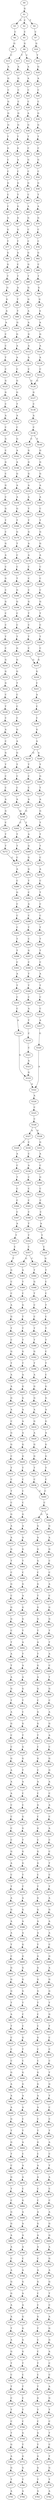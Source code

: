 strict digraph  {
	S0 -> S1 [ label = G ];
	S1 -> S2 [ label = C ];
	S1 -> S3 [ label = G ];
	S1 -> S4 [ label = T ];
	S2 -> S5 [ label = C ];
	S3 -> S6 [ label = C ];
	S4 -> S7 [ label = C ];
	S5 -> S8 [ label = G ];
	S6 -> S9 [ label = G ];
	S7 -> S10 [ label = G ];
	S8 -> S11 [ label = T ];
	S8 -> S12 [ label = C ];
	S9 -> S13 [ label = C ];
	S10 -> S14 [ label = T ];
	S11 -> S15 [ label = A ];
	S12 -> S16 [ label = A ];
	S13 -> S17 [ label = A ];
	S14 -> S18 [ label = G ];
	S15 -> S19 [ label = G ];
	S16 -> S20 [ label = A ];
	S17 -> S21 [ label = G ];
	S18 -> S22 [ label = A ];
	S19 -> S23 [ label = C ];
	S20 -> S24 [ label = C ];
	S21 -> S25 [ label = C ];
	S22 -> S26 [ label = C ];
	S23 -> S27 [ label = C ];
	S24 -> S28 [ label = C ];
	S25 -> S29 [ label = G ];
	S26 -> S30 [ label = C ];
	S27 -> S31 [ label = G ];
	S28 -> S32 [ label = A ];
	S29 -> S33 [ label = G ];
	S30 -> S34 [ label = G ];
	S31 -> S35 [ label = G ];
	S32 -> S36 [ label = G ];
	S33 -> S37 [ label = G ];
	S34 -> S38 [ label = G ];
	S35 -> S39 [ label = T ];
	S36 -> S40 [ label = T ];
	S37 -> S41 [ label = T ];
	S38 -> S42 [ label = T ];
	S39 -> S43 [ label = G ];
	S40 -> S44 [ label = C ];
	S41 -> S45 [ label = G ];
	S42 -> S46 [ label = C ];
	S43 -> S47 [ label = A ];
	S44 -> S48 [ label = G ];
	S45 -> S49 [ label = C ];
	S46 -> S50 [ label = G ];
	S47 -> S51 [ label = C ];
	S48 -> S52 [ label = C ];
	S49 -> S53 [ label = C ];
	S50 -> S54 [ label = C ];
	S51 -> S55 [ label = G ];
	S52 -> S56 [ label = G ];
	S53 -> S57 [ label = G ];
	S54 -> S58 [ label = G ];
	S55 -> S59 [ label = T ];
	S56 -> S60 [ label = C ];
	S57 -> S61 [ label = C ];
	S58 -> S62 [ label = T ];
	S59 -> S63 [ label = G ];
	S60 -> S64 [ label = A ];
	S61 -> S65 [ label = C ];
	S62 -> S66 [ label = A ];
	S63 -> S67 [ label = G ];
	S64 -> S68 [ label = G ];
	S65 -> S69 [ label = G ];
	S66 -> S70 [ label = G ];
	S67 -> S71 [ label = G ];
	S68 -> S72 [ label = C ];
	S69 -> S73 [ label = G ];
	S70 -> S74 [ label = C ];
	S71 -> S75 [ label = T ];
	S72 -> S76 [ label = C ];
	S73 -> S77 [ label = T ];
	S74 -> S78 [ label = C ];
	S75 -> S79 [ label = A ];
	S76 -> S80 [ label = G ];
	S77 -> S81 [ label = G ];
	S78 -> S82 [ label = G ];
	S79 -> S83 [ label = C ];
	S80 -> S84 [ label = G ];
	S81 -> S85 [ label = G ];
	S82 -> S86 [ label = C ];
	S83 -> S87 [ label = T ];
	S84 -> S88 [ label = T ];
	S85 -> S89 [ label = T ];
	S86 -> S90 [ label = T ];
	S87 -> S91 [ label = A ];
	S88 -> S92 [ label = G ];
	S89 -> S93 [ label = G ];
	S90 -> S94 [ label = G ];
	S91 -> S95 [ label = T ];
	S92 -> S96 [ label = G ];
	S93 -> S97 [ label = G ];
	S94 -> S98 [ label = G ];
	S95 -> S99 [ label = T ];
	S96 -> S100 [ label = A ];
	S97 -> S101 [ label = A ];
	S98 -> S102 [ label = A ];
	S99 -> S103 [ label = G ];
	S100 -> S104 [ label = A ];
	S101 -> S105 [ label = A ];
	S102 -> S106 [ label = A ];
	S103 -> S107 [ label = G ];
	S104 -> S108 [ label = G ];
	S105 -> S109 [ label = C ];
	S106 -> S110 [ label = G ];
	S107 -> S111 [ label = A ];
	S108 -> S112 [ label = A ];
	S109 -> S113 [ label = C ];
	S110 -> S114 [ label = A ];
	S111 -> S115 [ label = A ];
	S112 -> S116 [ label = A ];
	S113 -> S117 [ label = T ];
	S114 -> S118 [ label = A ];
	S115 -> S119 [ label = C ];
	S116 -> S120 [ label = C ];
	S117 -> S121 [ label = C ];
	S118 -> S122 [ label = C ];
	S119 -> S123 [ label = G ];
	S120 -> S124 [ label = G ];
	S121 -> S125 [ label = G ];
	S122 -> S124 [ label = G ];
	S123 -> S126 [ label = G ];
	S124 -> S127 [ label = G ];
	S125 -> S128 [ label = G ];
	S126 -> S129 [ label = T ];
	S127 -> S130 [ label = C ];
	S128 -> S131 [ label = C ];
	S129 -> S132 [ label = A ];
	S130 -> S133 [ label = A ];
	S131 -> S134 [ label = A ];
	S132 -> S135 [ label = C ];
	S133 -> S136 [ label = C ];
	S134 -> S137 [ label = C ];
	S135 -> S138 [ label = G ];
	S136 -> S139 [ label = C ];
	S136 -> S140 [ label = T ];
	S137 -> S141 [ label = G ];
	S138 -> S142 [ label = A ];
	S139 -> S143 [ label = G ];
	S140 -> S144 [ label = G ];
	S141 -> S145 [ label = C ];
	S142 -> S146 [ label = A ];
	S143 -> S147 [ label = G ];
	S144 -> S148 [ label = G ];
	S145 -> S149 [ label = G ];
	S146 -> S150 [ label = G ];
	S147 -> S151 [ label = G ];
	S148 -> S152 [ label = G ];
	S149 -> S153 [ label = C ];
	S150 -> S154 [ label = A ];
	S151 -> S155 [ label = A ];
	S152 -> S156 [ label = A ];
	S153 -> S157 [ label = G ];
	S154 -> S158 [ label = A ];
	S155 -> S159 [ label = A ];
	S156 -> S160 [ label = A ];
	S157 -> S161 [ label = C ];
	S158 -> S162 [ label = G ];
	S159 -> S163 [ label = T ];
	S160 -> S164 [ label = C ];
	S161 -> S165 [ label = G ];
	S162 -> S166 [ label = T ];
	S163 -> S167 [ label = T ];
	S164 -> S168 [ label = T ];
	S165 -> S169 [ label = T ];
	S166 -> S170 [ label = G ];
	S167 -> S171 [ label = G ];
	S168 -> S172 [ label = G ];
	S169 -> S173 [ label = C ];
	S170 -> S174 [ label = T ];
	S171 -> S175 [ label = A ];
	S172 -> S176 [ label = G ];
	S173 -> S177 [ label = G ];
	S174 -> S178 [ label = C ];
	S175 -> S179 [ label = A ];
	S176 -> S180 [ label = A ];
	S177 -> S181 [ label = A ];
	S178 -> S182 [ label = C ];
	S179 -> S183 [ label = C ];
	S180 -> S184 [ label = C ];
	S181 -> S185 [ label = C ];
	S182 -> S186 [ label = T ];
	S183 -> S187 [ label = C ];
	S184 -> S188 [ label = C ];
	S185 -> S189 [ label = G ];
	S186 -> S190 [ label = G ];
	S187 -> S191 [ label = C ];
	S188 -> S192 [ label = C ];
	S189 -> S193 [ label = C ];
	S190 -> S194 [ label = G ];
	S191 -> S195 [ label = G ];
	S192 -> S196 [ label = G ];
	S193 -> S197 [ label = G ];
	S194 -> S198 [ label = C ];
	S195 -> S199 [ label = T ];
	S196 -> S200 [ label = T ];
	S197 -> S201 [ label = C ];
	S198 -> S202 [ label = C ];
	S199 -> S203 [ label = C ];
	S200 -> S204 [ label = C ];
	S201 -> S205 [ label = C ];
	S202 -> S206 [ label = T ];
	S203 -> S207 [ label = T ];
	S204 -> S208 [ label = T ];
	S205 -> S209 [ label = T ];
	S206 -> S210 [ label = G ];
	S207 -> S211 [ label = C ];
	S208 -> S212 [ label = C ];
	S209 -> S213 [ label = C ];
	S210 -> S214 [ label = G ];
	S211 -> S215 [ label = G ];
	S212 -> S215 [ label = G ];
	S213 -> S216 [ label = G ];
	S214 -> S217 [ label = G ];
	S215 -> S218 [ label = G ];
	S216 -> S219 [ label = G ];
	S217 -> S220 [ label = T ];
	S218 -> S221 [ label = C ];
	S219 -> S222 [ label = G ];
	S220 -> S223 [ label = C ];
	S221 -> S224 [ label = A ];
	S222 -> S225 [ label = C ];
	S223 -> S226 [ label = C ];
	S224 -> S227 [ label = C ];
	S225 -> S228 [ label = T ];
	S226 -> S229 [ label = C ];
	S227 -> S230 [ label = C ];
	S228 -> S231 [ label = C ];
	S229 -> S232 [ label = G ];
	S230 -> S233 [ label = G ];
	S231 -> S234 [ label = A ];
	S232 -> S235 [ label = A ];
	S233 -> S236 [ label = A ];
	S234 -> S237 [ label = C ];
	S235 -> S238 [ label = G ];
	S236 -> S239 [ label = G ];
	S236 -> S240 [ label = A ];
	S237 -> S241 [ label = G ];
	S238 -> S242 [ label = T ];
	S239 -> S243 [ label = T ];
	S240 -> S244 [ label = T ];
	S241 -> S245 [ label = T ];
	S242 -> S246 [ label = C ];
	S243 -> S247 [ label = C ];
	S244 -> S248 [ label = G ];
	S245 -> S249 [ label = C ];
	S246 -> S250 [ label = C ];
	S247 -> S251 [ label = C ];
	S248 -> S252 [ label = T ];
	S249 -> S253 [ label = C ];
	S250 -> S254 [ label = A ];
	S251 -> S255 [ label = A ];
	S252 -> S256 [ label = A ];
	S253 -> S257 [ label = A ];
	S254 -> S258 [ label = G ];
	S255 -> S258 [ label = G ];
	S256 -> S259 [ label = G ];
	S257 -> S260 [ label = G ];
	S258 -> S261 [ label = T ];
	S258 -> S262 [ label = C ];
	S259 -> S263 [ label = T ];
	S260 -> S264 [ label = C ];
	S261 -> S265 [ label = A ];
	S262 -> S266 [ label = T ];
	S263 -> S267 [ label = T ];
	S264 -> S268 [ label = T ];
	S265 -> S269 [ label = G ];
	S266 -> S270 [ label = T ];
	S267 -> S271 [ label = T ];
	S268 -> S272 [ label = T ];
	S269 -> S273 [ label = G ];
	S270 -> S274 [ label = C ];
	S271 -> S275 [ label = C ];
	S272 -> S274 [ label = C ];
	S273 -> S276 [ label = G ];
	S274 -> S277 [ label = A ];
	S275 -> S278 [ label = A ];
	S276 -> S279 [ label = T ];
	S277 -> S280 [ label = C ];
	S278 -> S281 [ label = C ];
	S279 -> S282 [ label = C ];
	S280 -> S283 [ label = G ];
	S281 -> S284 [ label = T ];
	S282 -> S285 [ label = A ];
	S283 -> S286 [ label = C ];
	S284 -> S287 [ label = C ];
	S285 -> S288 [ label = C ];
	S286 -> S289 [ label = C ];
	S287 -> S290 [ label = C ];
	S288 -> S291 [ label = T ];
	S289 -> S292 [ label = C ];
	S290 -> S293 [ label = T ];
	S291 -> S294 [ label = C ];
	S292 -> S295 [ label = T ];
	S293 -> S296 [ label = T ];
	S294 -> S297 [ label = G ];
	S295 -> S298 [ label = T ];
	S296 -> S299 [ label = T ];
	S297 -> S300 [ label = C ];
	S298 -> S301 [ label = C ];
	S299 -> S302 [ label = C ];
	S300 -> S303 [ label = T ];
	S301 -> S304 [ label = A ];
	S302 -> S305 [ label = A ];
	S303 -> S306 [ label = T ];
	S304 -> S307 [ label = T ];
	S305 -> S308 [ label = T ];
	S306 -> S309 [ label = C ];
	S307 -> S310 [ label = C ];
	S308 -> S311 [ label = C ];
	S309 -> S312 [ label = A ];
	S310 -> S313 [ label = C ];
	S311 -> S314 [ label = C ];
	S312 -> S315 [ label = T ];
	S313 -> S316 [ label = A ];
	S314 -> S317 [ label = A ];
	S315 -> S318 [ label = C ];
	S316 -> S319 [ label = G ];
	S317 -> S320 [ label = G ];
	S318 -> S321 [ label = C ];
	S319 -> S322 [ label = A ];
	S320 -> S322 [ label = A ];
	S321 -> S323 [ label = A ];
	S322 -> S324 [ label = A ];
	S323 -> S319 [ label = G ];
	S324 -> S325 [ label = C ];
	S325 -> S326 [ label = C ];
	S326 -> S327 [ label = A ];
	S326 -> S328 [ label = G ];
	S327 -> S329 [ label = G ];
	S327 -> S330 [ label = C ];
	S328 -> S331 [ label = G ];
	S329 -> S332 [ label = A ];
	S330 -> S333 [ label = C ];
	S331 -> S334 [ label = A ];
	S332 -> S335 [ label = C ];
	S333 -> S336 [ label = A ];
	S334 -> S337 [ label = C ];
	S335 -> S338 [ label = T ];
	S336 -> S339 [ label = C ];
	S337 -> S340 [ label = G ];
	S338 -> S341 [ label = C ];
	S339 -> S342 [ label = C ];
	S340 -> S343 [ label = C ];
	S341 -> S344 [ label = C ];
	S342 -> S345 [ label = C ];
	S343 -> S346 [ label = C ];
	S344 -> S347 [ label = C ];
	S345 -> S348 [ label = C ];
	S346 -> S349 [ label = C ];
	S347 -> S350 [ label = A ];
	S348 -> S351 [ label = T ];
	S349 -> S352 [ label = A ];
	S350 -> S353 [ label = T ];
	S351 -> S354 [ label = T ];
	S352 -> S355 [ label = T ];
	S353 -> S356 [ label = C ];
	S354 -> S357 [ label = C ];
	S355 -> S358 [ label = C ];
	S356 -> S359 [ label = T ];
	S357 -> S360 [ label = C ];
	S357 -> S361 [ label = G ];
	S358 -> S362 [ label = G ];
	S359 -> S363 [ label = G ];
	S360 -> S364 [ label = T ];
	S361 -> S365 [ label = A ];
	S362 -> S366 [ label = T ];
	S363 -> S367 [ label = C ];
	S364 -> S368 [ label = G ];
	S365 -> S369 [ label = T ];
	S366 -> S370 [ label = C ];
	S367 -> S371 [ label = C ];
	S368 -> S372 [ label = T ];
	S369 -> S373 [ label = C ];
	S370 -> S374 [ label = C ];
	S371 -> S375 [ label = A ];
	S372 -> S376 [ label = C ];
	S373 -> S377 [ label = G ];
	S374 -> S378 [ label = T ];
	S375 -> S379 [ label = G ];
	S376 -> S380 [ label = C ];
	S377 -> S381 [ label = T ];
	S378 -> S382 [ label = C ];
	S379 -> S383 [ label = T ];
	S380 -> S384 [ label = T ];
	S381 -> S385 [ label = T ];
	S382 -> S386 [ label = T ];
	S383 -> S387 [ label = C ];
	S384 -> S388 [ label = T ];
	S385 -> S389 [ label = T ];
	S386 -> S390 [ label = T ];
	S387 -> S391 [ label = G ];
	S388 -> S392 [ label = G ];
	S389 -> S393 [ label = G ];
	S390 -> S394 [ label = C ];
	S391 -> S395 [ label = T ];
	S392 -> S396 [ label = T ];
	S393 -> S397 [ label = T ];
	S394 -> S398 [ label = T ];
	S395 -> S399 [ label = A ];
	S396 -> S400 [ label = A ];
	S397 -> S401 [ label = A ];
	S398 -> S402 [ label = C ];
	S399 -> S403 [ label = A ];
	S400 -> S404 [ label = G ];
	S401 -> S405 [ label = G ];
	S402 -> S406 [ label = G ];
	S403 -> S407 [ label = G ];
	S404 -> S408 [ label = G ];
	S405 -> S409 [ label = G ];
	S406 -> S410 [ label = G ];
	S407 -> S411 [ label = A ];
	S408 -> S412 [ label = A ];
	S409 -> S413 [ label = A ];
	S410 -> S414 [ label = A ];
	S411 -> S415 [ label = C ];
	S412 -> S416 [ label = G ];
	S413 -> S417 [ label = A ];
	S414 -> S418 [ label = G ];
	S415 -> S419 [ label = G ];
	S416 -> S420 [ label = A ];
	S417 -> S421 [ label = A ];
	S418 -> S422 [ label = A ];
	S419 -> S423 [ label = G ];
	S420 -> S424 [ label = G ];
	S421 -> S425 [ label = G ];
	S422 -> S426 [ label = G ];
	S423 -> S427 [ label = C ];
	S424 -> S428 [ label = G ];
	S425 -> S429 [ label = G ];
	S426 -> S430 [ label = G ];
	S427 -> S431 [ label = T ];
	S428 -> S432 [ label = T ];
	S429 -> S433 [ label = T ];
	S430 -> S434 [ label = T ];
	S431 -> S435 [ label = C ];
	S432 -> S436 [ label = C ];
	S433 -> S437 [ label = C ];
	S434 -> S438 [ label = C ];
	S435 -> S439 [ label = T ];
	S436 -> S440 [ label = C ];
	S437 -> S441 [ label = C ];
	S438 -> S440 [ label = C ];
	S439 -> S442 [ label = C ];
	S440 -> S443 [ label = C ];
	S441 -> S444 [ label = C ];
	S442 -> S445 [ label = G ];
	S443 -> S446 [ label = A ];
	S443 -> S447 [ label = G ];
	S444 -> S448 [ label = G ];
	S445 -> S449 [ label = A ];
	S446 -> S450 [ label = G ];
	S447 -> S451 [ label = G ];
	S448 -> S452 [ label = A ];
	S449 -> S453 [ label = A ];
	S450 -> S454 [ label = A ];
	S451 -> S455 [ label = A ];
	S452 -> S456 [ label = A ];
	S453 -> S457 [ label = G ];
	S454 -> S458 [ label = G ];
	S455 -> S459 [ label = G ];
	S456 -> S460 [ label = G ];
	S457 -> S461 [ label = T ];
	S458 -> S462 [ label = C ];
	S459 -> S463 [ label = G ];
	S460 -> S464 [ label = T ];
	S461 -> S465 [ label = C ];
	S462 -> S466 [ label = C ];
	S463 -> S467 [ label = C ];
	S464 -> S468 [ label = C ];
	S465 -> S469 [ label = G ];
	S466 -> S470 [ label = A ];
	S467 -> S471 [ label = G ];
	S468 -> S472 [ label = G ];
	S469 -> S473 [ label = C ];
	S470 -> S474 [ label = C ];
	S471 -> S475 [ label = T ];
	S472 -> S476 [ label = A ];
	S473 -> S477 [ label = G ];
	S474 -> S478 [ label = G ];
	S475 -> S479 [ label = G ];
	S476 -> S480 [ label = G ];
	S477 -> S481 [ label = G ];
	S478 -> S482 [ label = G ];
	S479 -> S483 [ label = G ];
	S480 -> S484 [ label = G ];
	S481 -> S485 [ label = C ];
	S482 -> S486 [ label = T ];
	S483 -> S487 [ label = T ];
	S484 -> S488 [ label = T ];
	S485 -> S489 [ label = T ];
	S486 -> S490 [ label = T ];
	S487 -> S491 [ label = A ];
	S488 -> S492 [ label = A ];
	S489 -> S493 [ label = A ];
	S490 -> S494 [ label = A ];
	S491 -> S495 [ label = T ];
	S492 -> S496 [ label = T ];
	S493 -> S497 [ label = T ];
	S494 -> S498 [ label = C ];
	S495 -> S499 [ label = G ];
	S496 -> S500 [ label = A ];
	S497 -> S501 [ label = A ];
	S498 -> S502 [ label = T ];
	S499 -> S503 [ label = A ];
	S500 -> S504 [ label = A ];
	S501 -> S505 [ label = G ];
	S502 -> S506 [ label = G ];
	S503 -> S507 [ label = G ];
	S504 -> S508 [ label = G ];
	S505 -> S509 [ label = T ];
	S506 -> S510 [ label = C ];
	S507 -> S511 [ label = C ];
	S508 -> S512 [ label = T ];
	S509 -> S513 [ label = A ];
	S510 -> S514 [ label = A ];
	S511 -> S515 [ label = G ];
	S512 -> S516 [ label = C ];
	S513 -> S517 [ label = G ];
	S514 -> S518 [ label = G ];
	S515 -> S519 [ label = G ];
	S516 -> S520 [ label = G ];
	S517 -> S521 [ label = C ];
	S518 -> S522 [ label = A ];
	S519 -> S523 [ label = T ];
	S520 -> S524 [ label = T ];
	S521 -> S525 [ label = C ];
	S522 -> S526 [ label = C ];
	S523 -> S527 [ label = C ];
	S524 -> S528 [ label = G ];
	S525 -> S529 [ label = G ];
	S526 -> S530 [ label = G ];
	S527 -> S531 [ label = G ];
	S528 -> S532 [ label = G ];
	S529 -> S533 [ label = A ];
	S530 -> S534 [ label = G ];
	S531 -> S535 [ label = C ];
	S532 -> S536 [ label = T ];
	S533 -> S537 [ label = A ];
	S534 -> S538 [ label = A ];
	S535 -> S539 [ label = A ];
	S536 -> S540 [ label = A ];
	S537 -> S541 [ label = A ];
	S538 -> S542 [ label = C ];
	S539 -> S543 [ label = C ];
	S540 -> S544 [ label = C ];
	S541 -> S545 [ label = C ];
	S542 -> S546 [ label = A ];
	S543 -> S547 [ label = G ];
	S544 -> S548 [ label = C ];
	S545 -> S549 [ label = C ];
	S546 -> S550 [ label = C ];
	S547 -> S551 [ label = C ];
	S548 -> S552 [ label = G ];
	S549 -> S553 [ label = C ];
	S550 -> S554 [ label = A ];
	S551 -> S555 [ label = G ];
	S552 -> S556 [ label = G ];
	S553 -> S557 [ label = C ];
	S554 -> S558 [ label = C ];
	S555 -> S559 [ label = C ];
	S556 -> S560 [ label = T ];
	S557 -> S561 [ label = G ];
	S558 -> S562 [ label = C ];
	S559 -> S563 [ label = G ];
	S560 -> S564 [ label = G ];
	S561 -> S565 [ label = A ];
	S562 -> S566 [ label = T ];
	S563 -> S567 [ label = G ];
	S564 -> S568 [ label = G ];
	S565 -> S569 [ label = C ];
	S566 -> S570 [ label = C ];
	S567 -> S571 [ label = C ];
	S568 -> S572 [ label = T ];
	S569 -> S573 [ label = T ];
	S570 -> S574 [ label = T ];
	S571 -> S575 [ label = T ];
	S572 -> S576 [ label = T ];
	S573 -> S577 [ label = A ];
	S574 -> S578 [ label = A ];
	S575 -> S579 [ label = G ];
	S576 -> S580 [ label = A ];
	S577 -> S581 [ label = G ];
	S578 -> S582 [ label = G ];
	S579 -> S583 [ label = G ];
	S580 -> S584 [ label = G ];
	S581 -> S585 [ label = A ];
	S582 -> S586 [ label = A ];
	S583 -> S587 [ label = A ];
	S584 -> S588 [ label = A ];
	S585 -> S589 [ label = A ];
	S586 -> S590 [ label = A ];
	S587 -> S591 [ label = A ];
	S588 -> S592 [ label = A ];
	S589 -> S593 [ label = T ];
	S590 -> S594 [ label = C ];
	S591 -> S595 [ label = T ];
	S592 -> S596 [ label = G ];
	S593 -> S597 [ label = C ];
	S594 -> S598 [ label = G ];
	S595 -> S599 [ label = G ];
	S596 -> S600 [ label = G ];
	S597 -> S601 [ label = G ];
	S598 -> S602 [ label = A ];
	S599 -> S603 [ label = G ];
	S600 -> S604 [ label = G ];
	S601 -> S605 [ label = G ];
	S602 -> S606 [ label = G ];
	S603 -> S607 [ label = G ];
	S604 -> S608 [ label = G ];
	S605 -> S609 [ label = G ];
	S606 -> S610 [ label = G ];
	S607 -> S611 [ label = G ];
	S608 -> S612 [ label = G ];
	S609 -> S613 [ label = T ];
	S610 -> S614 [ label = T ];
	S611 -> S615 [ label = T ];
	S612 -> S616 [ label = T ];
	S613 -> S617 [ label = A ];
	S614 -> S618 [ label = G ];
	S615 -> S619 [ label = C ];
	S616 -> S620 [ label = C ];
	S617 -> S621 [ label = T ];
	S618 -> S622 [ label = T ];
	S619 -> S623 [ label = C ];
	S620 -> S624 [ label = C ];
	S621 -> S625 [ label = C ];
	S622 -> S626 [ label = C ];
	S623 -> S627 [ label = G ];
	S624 -> S628 [ label = G ];
	S625 -> S629 [ label = C ];
	S626 -> S630 [ label = C ];
	S627 -> S631 [ label = C ];
	S628 -> S632 [ label = T ];
	S629 -> S633 [ label = C ];
	S630 -> S634 [ label = C ];
	S631 -> S635 [ label = C ];
	S632 -> S636 [ label = C ];
	S633 -> S637 [ label = G ];
	S634 -> S638 [ label = T ];
	S635 -> S639 [ label = G ];
	S636 -> S640 [ label = G ];
	S637 -> S641 [ label = A ];
	S638 -> S642 [ label = G ];
	S639 -> S643 [ label = G ];
	S640 -> S644 [ label = G ];
	S641 -> S645 [ label = A ];
	S642 -> S646 [ label = T ];
	S643 -> S647 [ label = A ];
	S644 -> S648 [ label = A ];
	S645 -> S649 [ label = A ];
	S646 -> S650 [ label = C ];
	S647 -> S651 [ label = A ];
	S648 -> S652 [ label = A ];
	S649 -> S653 [ label = G ];
	S650 -> S654 [ label = C ];
	S651 -> S655 [ label = C ];
	S652 -> S656 [ label = C ];
	S653 -> S657 [ label = T ];
	S654 -> S658 [ label = T ];
	S655 -> S659 [ label = T ];
	S656 -> S660 [ label = T ];
	S657 -> S661 [ label = G ];
	S658 -> S662 [ label = A ];
	S659 -> S663 [ label = G ];
	S660 -> S664 [ label = A ];
	S661 -> S665 [ label = T ];
	S662 -> S666 [ label = C ];
	S663 -> S667 [ label = C ];
	S664 -> S668 [ label = C ];
	S665 -> S669 [ label = C ];
	S666 -> S670 [ label = T ];
	S667 -> S671 [ label = A ];
	S668 -> S672 [ label = A ];
	S669 -> S673 [ label = G ];
	S670 -> S674 [ label = A ];
	S671 -> S675 [ label = A ];
	S672 -> S676 [ label = A ];
	S673 -> S677 [ label = T ];
	S674 -> S678 [ label = C ];
	S675 -> S679 [ label = C ];
	S676 -> S680 [ label = C ];
	S677 -> S681 [ label = C ];
	S678 -> S682 [ label = C ];
	S679 -> S683 [ label = C ];
	S680 -> S684 [ label = G ];
	S681 -> S685 [ label = G ];
	S682 -> S686 [ label = A ];
	S683 -> S687 [ label = A ];
	S684 -> S688 [ label = A ];
	S685 -> S689 [ label = G ];
	S686 -> S690 [ label = G ];
	S687 -> S691 [ label = G ];
	S688 -> S692 [ label = A ];
	S689 -> S693 [ label = A ];
	S690 -> S694 [ label = G ];
	S691 -> S695 [ label = A ];
	S692 -> S696 [ label = A ];
	S693 -> S697 [ label = A ];
	S694 -> S698 [ label = A ];
	S695 -> S699 [ label = A ];
	S696 -> S700 [ label = A ];
	S697 -> S701 [ label = C ];
	S698 -> S702 [ label = G ];
	S699 -> S703 [ label = C ];
	S700 -> S704 [ label = C ];
	S701 -> S705 [ label = A ];
	S702 -> S706 [ label = A ];
	S703 -> S707 [ label = A ];
	S704 -> S708 [ label = A ];
	S705 -> S709 [ label = G ];
	S706 -> S710 [ label = G ];
	S707 -> S711 [ label = G ];
	S708 -> S712 [ label = G ];
	S709 -> S713 [ label = G ];
	S710 -> S714 [ label = T ];
	S711 -> S715 [ label = C ];
	S712 -> S716 [ label = A ];
	S713 -> S717 [ label = A ];
	S714 -> S718 [ label = C ];
	S715 -> S719 [ label = C ];
	S716 -> S720 [ label = A ];
	S717 -> S721 [ label = A ];
	S718 -> S722 [ label = A ];
	S719 -> S723 [ label = G ];
	S720 -> S724 [ label = G ];
	S721 -> S725 [ label = T ];
	S722 -> S726 [ label = G ];
	S723 -> S727 [ label = T ];
	S724 -> S728 [ label = G ];
	S725 -> S729 [ label = A ];
	S726 -> S730 [ label = G ];
	S727 -> S731 [ label = C ];
	S728 -> S732 [ label = G ];
	S729 -> S733 [ label = G ];
	S730 -> S734 [ label = A ];
	S731 -> S735 [ label = C ];
	S732 -> S736 [ label = G ];
	S733 -> S737 [ label = T ];
	S734 -> S738 [ label = C ];
	S735 -> S739 [ label = T ];
	S736 -> S740 [ label = T ];
	S737 -> S741 [ label = C ];
	S738 -> S742 [ label = C ];
	S739 -> S743 [ label = C ];
	S740 -> S744 [ label = C ];
	S741 -> S745 [ label = T ];
	S742 -> S746 [ label = A ];
	S743 -> S747 [ label = T ];
	S744 -> S748 [ label = T ];
	S745 -> S749 [ label = C ];
	S746 -> S750 [ label = G ];
	S747 -> S751 [ label = G ];
	S748 -> S752 [ label = C ];
	S749 -> S753 [ label = T ];
	S750 -> S754 [ label = T ];
	S751 -> S755 [ label = T ];
	S752 -> S756 [ label = T ];
	S753 -> S757 [ label = C ];
	S754 -> S758 [ label = C ];
	S755 -> S759 [ label = C ];
	S756 -> S760 [ label = C ];
	S757 -> S761 [ label = T ];
	S758 -> S762 [ label = T ];
	S759 -> S763 [ label = G ];
	S760 -> S764 [ label = G ];
	S761 -> S765 [ label = G ];
	S762 -> S766 [ label = C ];
	S763 -> S767 [ label = T ];
	S764 -> S768 [ label = T ];
	S765 -> S769 [ label = A ];
	S766 -> S770 [ label = T ];
	S767 -> S771 [ label = G ];
	S768 -> S772 [ label = G ];
	S769 -> S773 [ label = G ];
	S770 -> S774 [ label = G ];
	S771 -> S775 [ label = G ];
	S772 -> S776 [ label = G ];
	S773 -> S777 [ label = T ];
	S774 -> S778 [ label = T ];
	S775 -> S779 [ label = T ];
	S776 -> S780 [ label = T ];
	S777 -> S781 [ label = A ];
	S778 -> S782 [ label = A ];
	S779 -> S783 [ label = A ];
	S780 -> S784 [ label = A ];
}
